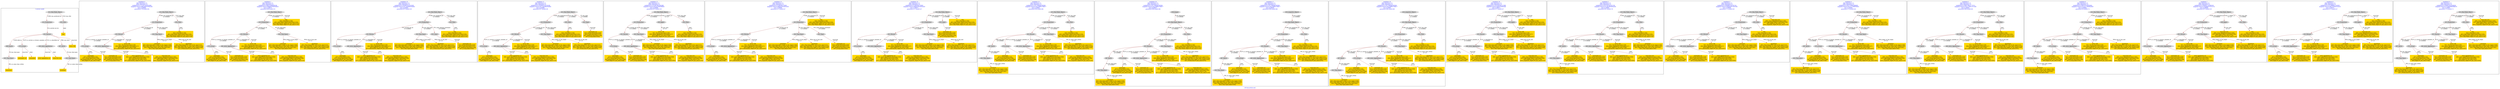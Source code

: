digraph n0 {
fontcolor="blue"
remincross="true"
label="s03-ima-artists.xml"
subgraph cluster_0 {
label="1-correct model"
n2[style="filled",color="white",fillcolor="lightgray",label="E12_Production1"];
n3[style="filled",color="white",fillcolor="lightgray",label="E21_Person1"];
n4[style="filled",color="white",fillcolor="lightgray",label="E69_Death1"];
n5[style="filled",color="white",fillcolor="lightgray",label="E74_Group1"];
n6[style="filled",color="white",fillcolor="lightgray",label="E82_Actor_Appellation1"];
n7[style="filled",color="white",fillcolor="lightgray",label="E67_Birth1"];
n8[shape="plaintext",style="filled",fillcolor="gold",label="Artist URI"];
n9[style="filled",color="white",fillcolor="lightgray",label="E22_Man-Made_Object1"];
n10[style="filled",color="white",fillcolor="lightgray",label="E35_Title1"];
n11[shape="plaintext",style="filled",fillcolor="gold",label="title"];
n12[style="filled",color="white",fillcolor="lightgray",label="E52_Time-Span1"];
n13[shape="plaintext",style="filled",fillcolor="gold",label="birthDate"];
n14[style="filled",color="white",fillcolor="lightgray",label="E52_Time-Span2"];
n15[shape="plaintext",style="filled",fillcolor="gold",label="deathDate"];
n16[shape="plaintext",style="filled",fillcolor="gold",label="nationality uri"];
n17[shape="plaintext",style="filled",fillcolor="gold",label="nationality"];
n18[shape="plaintext",style="filled",fillcolor="gold",label="artist appellation uri"];
n19[shape="plaintext",style="filled",fillcolor="gold",label="name first last"];
}
subgraph cluster_1 {
label="candidate 0\nlink coherence:1.0\nnode coherence:1.0\nconfidence:0.5715167592935849\nmapping score:0.5863389197645282\ncost:13.99968\n-precision:0.79-recall:0.65"
n21[style="filled",color="white",fillcolor="lightgray",label="E12_Production1"];
n22[style="filled",color="white",fillcolor="lightgray",label="E21_Person1"];
n23[style="filled",color="white",fillcolor="lightgray",label="E52_Time-Span2"];
n24[style="filled",color="white",fillcolor="lightgray",label="E74_Group1"];
n25[style="filled",color="white",fillcolor="lightgray",label="E82_Actor_Appellation1"];
n26[style="filled",color="white",fillcolor="lightgray",label="E22_Man-Made_Object1"];
n27[style="filled",color="white",fillcolor="lightgray",label="E35_Title1"];
n28[shape="plaintext",style="filled",fillcolor="gold",label="nationality\n[E74_Group,label,0.545]\n[E74_Group,classLink,0.339]\n[E8_Acquisition,P3_has_note,0.068]\n[E30_Right,P3_has_note,0.048]"];
n29[shape="plaintext",style="filled",fillcolor="gold",label="artist appellation uri\n[E82_Actor_Appellation,classLink,0.956]\n[E21_Person,classLink,0.035]\n[E30_Right,P3_has_note,0.007]\n[E73_Information_Object,P3_has_note,0.003]"];
n30[shape="plaintext",style="filled",fillcolor="gold",label="name first last\n[E82_Actor_Appellation,label,0.485]\n[E22_Man-Made_Object,classLink,0.268]\n[E30_Right,P3_has_note,0.124]\n[E33_Linguistic_Object,P3_has_note,0.123]"];
n31[shape="plaintext",style="filled",fillcolor="gold",label="Artist URI\n[E21_Person,classLink,0.548]\n[E82_Actor_Appellation,classLink,0.317]\n[E30_Right,P3_has_note,0.098]\n[E73_Information_Object,P3_has_note,0.037]"];
n32[shape="plaintext",style="filled",fillcolor="gold",label="birthDate\n[E52_Time-Span,P82a_begin_of_the_begin,0.595]\n[E52_Time-Span,P82_at_some_time_within,0.301]\n[E52_Time-Span,P82b_end_of_the_end,0.061]\n[E52_Time-Span,label,0.043]"];
n33[shape="plaintext",style="filled",fillcolor="gold",label="nationality uri\n[E74_Group,classLink,0.638]\n[E55_Type,classLink,0.212]\n[E57_Material,classLink,0.108]\n[E74_Group,label,0.042]"];
n34[shape="plaintext",style="filled",fillcolor="gold",label="deathDate\n[E52_Time-Span,P82b_end_of_the_end,0.512]\n[E52_Time-Span,P82_at_some_time_within,0.319]\n[E52_Time-Span,P82a_begin_of_the_begin,0.094]\n[E12_Production,P3_has_note,0.075]"];
n35[shape="plaintext",style="filled",fillcolor="gold",label="title\n[E35_Title,label,0.294]\n[E22_Man-Made_Object,classLink,0.253]\n[E73_Information_Object,P3_has_note,0.237]\n[E22_Man-Made_Object,P3_has_note,0.216]"];
}
subgraph cluster_2 {
label="candidate 1\nlink coherence:1.0\nnode coherence:1.0\nconfidence:0.566312489009196\nmapping score:0.5846041630030653\ncost:12.99973\n-precision:0.69-recall:0.53"
n37[style="filled",color="white",fillcolor="lightgray",label="E12_Production1"];
n38[style="filled",color="white",fillcolor="lightgray",label="E21_Person1"];
n39[style="filled",color="white",fillcolor="lightgray",label="E52_Time-Span2"];
n40[style="filled",color="white",fillcolor="lightgray",label="E74_Group1"];
n41[style="filled",color="white",fillcolor="lightgray",label="E82_Actor_Appellation1"];
n42[style="filled",color="white",fillcolor="lightgray",label="E22_Man-Made_Object1"];
n43[shape="plaintext",style="filled",fillcolor="gold",label="nationality\n[E74_Group,label,0.545]\n[E74_Group,classLink,0.339]\n[E8_Acquisition,P3_has_note,0.068]\n[E30_Right,P3_has_note,0.048]"];
n44[shape="plaintext",style="filled",fillcolor="gold",label="title\n[E35_Title,label,0.294]\n[E22_Man-Made_Object,classLink,0.253]\n[E73_Information_Object,P3_has_note,0.237]\n[E22_Man-Made_Object,P3_has_note,0.216]"];
n45[shape="plaintext",style="filled",fillcolor="gold",label="artist appellation uri\n[E82_Actor_Appellation,classLink,0.956]\n[E21_Person,classLink,0.035]\n[E30_Right,P3_has_note,0.007]\n[E73_Information_Object,P3_has_note,0.003]"];
n46[shape="plaintext",style="filled",fillcolor="gold",label="name first last\n[E82_Actor_Appellation,label,0.485]\n[E22_Man-Made_Object,classLink,0.268]\n[E30_Right,P3_has_note,0.124]\n[E33_Linguistic_Object,P3_has_note,0.123]"];
n47[shape="plaintext",style="filled",fillcolor="gold",label="Artist URI\n[E21_Person,classLink,0.548]\n[E82_Actor_Appellation,classLink,0.317]\n[E30_Right,P3_has_note,0.098]\n[E73_Information_Object,P3_has_note,0.037]"];
n48[shape="plaintext",style="filled",fillcolor="gold",label="birthDate\n[E52_Time-Span,P82a_begin_of_the_begin,0.595]\n[E52_Time-Span,P82_at_some_time_within,0.301]\n[E52_Time-Span,P82b_end_of_the_end,0.061]\n[E52_Time-Span,label,0.043]"];
n49[shape="plaintext",style="filled",fillcolor="gold",label="nationality uri\n[E74_Group,classLink,0.638]\n[E55_Type,classLink,0.212]\n[E57_Material,classLink,0.108]\n[E74_Group,label,0.042]"];
n50[shape="plaintext",style="filled",fillcolor="gold",label="deathDate\n[E52_Time-Span,P82b_end_of_the_end,0.512]\n[E52_Time-Span,P82_at_some_time_within,0.319]\n[E52_Time-Span,P82a_begin_of_the_begin,0.094]\n[E12_Production,P3_has_note,0.075]"];
}
subgraph cluster_3 {
label="candidate 10\nlink coherence:1.0\nnode coherence:1.0\nconfidence:0.5182097676150189\nmapping score:0.5477365892050062\ncost:14.99963\n-precision:0.67-recall:0.59"
n52[style="filled",color="white",fillcolor="lightgray",label="E12_Production1"];
n53[style="filled",color="white",fillcolor="lightgray",label="E21_Person1"];
n54[style="filled",color="white",fillcolor="lightgray",label="E52_Time-Span2"];
n55[style="filled",color="white",fillcolor="lightgray",label="E55_Type1"];
n56[style="filled",color="white",fillcolor="lightgray",label="E74_Group1"];
n57[style="filled",color="white",fillcolor="lightgray",label="E82_Actor_Appellation1"];
n58[style="filled",color="white",fillcolor="lightgray",label="E22_Man-Made_Object1"];
n59[style="filled",color="white",fillcolor="lightgray",label="E35_Title1"];
n60[shape="plaintext",style="filled",fillcolor="gold",label="nationality\n[E74_Group,label,0.545]\n[E74_Group,classLink,0.339]\n[E8_Acquisition,P3_has_note,0.068]\n[E30_Right,P3_has_note,0.048]"];
n61[shape="plaintext",style="filled",fillcolor="gold",label="artist appellation uri\n[E82_Actor_Appellation,classLink,0.956]\n[E21_Person,classLink,0.035]\n[E30_Right,P3_has_note,0.007]\n[E73_Information_Object,P3_has_note,0.003]"];
n62[shape="plaintext",style="filled",fillcolor="gold",label="name first last\n[E82_Actor_Appellation,label,0.485]\n[E22_Man-Made_Object,classLink,0.268]\n[E30_Right,P3_has_note,0.124]\n[E33_Linguistic_Object,P3_has_note,0.123]"];
n63[shape="plaintext",style="filled",fillcolor="gold",label="Artist URI\n[E21_Person,classLink,0.548]\n[E82_Actor_Appellation,classLink,0.317]\n[E30_Right,P3_has_note,0.098]\n[E73_Information_Object,P3_has_note,0.037]"];
n64[shape="plaintext",style="filled",fillcolor="gold",label="birthDate\n[E52_Time-Span,P82a_begin_of_the_begin,0.595]\n[E52_Time-Span,P82_at_some_time_within,0.301]\n[E52_Time-Span,P82b_end_of_the_end,0.061]\n[E52_Time-Span,label,0.043]"];
n65[shape="plaintext",style="filled",fillcolor="gold",label="nationality uri\n[E74_Group,classLink,0.638]\n[E55_Type,classLink,0.212]\n[E57_Material,classLink,0.108]\n[E74_Group,label,0.042]"];
n66[shape="plaintext",style="filled",fillcolor="gold",label="deathDate\n[E52_Time-Span,P82b_end_of_the_end,0.512]\n[E52_Time-Span,P82_at_some_time_within,0.319]\n[E52_Time-Span,P82a_begin_of_the_begin,0.094]\n[E12_Production,P3_has_note,0.075]"];
n67[shape="plaintext",style="filled",fillcolor="gold",label="title\n[E35_Title,label,0.294]\n[E22_Man-Made_Object,classLink,0.253]\n[E73_Information_Object,P3_has_note,0.237]\n[E22_Man-Made_Object,P3_has_note,0.216]"];
}
subgraph cluster_4 {
label="candidate 11\nlink coherence:1.0\nnode coherence:1.0\nconfidence:0.5182097676150189\nmapping score:0.5477365892050062\ncost:14.99966\n-precision:0.67-recall:0.59"
n69[style="filled",color="white",fillcolor="lightgray",label="E12_Production1"];
n70[style="filled",color="white",fillcolor="lightgray",label="E21_Person1"];
n71[style="filled",color="white",fillcolor="lightgray",label="E52_Time-Span2"];
n72[style="filled",color="white",fillcolor="lightgray",label="E74_Group1"];
n73[style="filled",color="white",fillcolor="lightgray",label="E82_Actor_Appellation1"];
n74[style="filled",color="white",fillcolor="lightgray",label="E22_Man-Made_Object1"];
n75[style="filled",color="white",fillcolor="lightgray",label="E35_Title1"];
n76[style="filled",color="white",fillcolor="lightgray",label="E55_Type2"];
n77[shape="plaintext",style="filled",fillcolor="gold",label="nationality\n[E74_Group,label,0.545]\n[E74_Group,classLink,0.339]\n[E8_Acquisition,P3_has_note,0.068]\n[E30_Right,P3_has_note,0.048]"];
n78[shape="plaintext",style="filled",fillcolor="gold",label="artist appellation uri\n[E82_Actor_Appellation,classLink,0.956]\n[E21_Person,classLink,0.035]\n[E30_Right,P3_has_note,0.007]\n[E73_Information_Object,P3_has_note,0.003]"];
n79[shape="plaintext",style="filled",fillcolor="gold",label="name first last\n[E82_Actor_Appellation,label,0.485]\n[E22_Man-Made_Object,classLink,0.268]\n[E30_Right,P3_has_note,0.124]\n[E33_Linguistic_Object,P3_has_note,0.123]"];
n80[shape="plaintext",style="filled",fillcolor="gold",label="Artist URI\n[E21_Person,classLink,0.548]\n[E82_Actor_Appellation,classLink,0.317]\n[E30_Right,P3_has_note,0.098]\n[E73_Information_Object,P3_has_note,0.037]"];
n81[shape="plaintext",style="filled",fillcolor="gold",label="birthDate\n[E52_Time-Span,P82a_begin_of_the_begin,0.595]\n[E52_Time-Span,P82_at_some_time_within,0.301]\n[E52_Time-Span,P82b_end_of_the_end,0.061]\n[E52_Time-Span,label,0.043]"];
n82[shape="plaintext",style="filled",fillcolor="gold",label="nationality uri\n[E74_Group,classLink,0.638]\n[E55_Type,classLink,0.212]\n[E57_Material,classLink,0.108]\n[E74_Group,label,0.042]"];
n83[shape="plaintext",style="filled",fillcolor="gold",label="deathDate\n[E52_Time-Span,P82b_end_of_the_end,0.512]\n[E52_Time-Span,P82_at_some_time_within,0.319]\n[E52_Time-Span,P82a_begin_of_the_begin,0.094]\n[E12_Production,P3_has_note,0.075]"];
n84[shape="plaintext",style="filled",fillcolor="gold",label="title\n[E35_Title,label,0.294]\n[E22_Man-Made_Object,classLink,0.253]\n[E73_Information_Object,P3_has_note,0.237]\n[E22_Man-Made_Object,P3_has_note,0.216]"];
}
subgraph cluster_5 {
label="candidate 12\nlink coherence:1.0\nnode coherence:1.0\nconfidence:0.5153307987981889\nmapping score:0.567610266266063\ncost:14.99968\n-precision:0.67-recall:0.59"
n86[style="filled",color="white",fillcolor="lightgray",label="E12_Production1"];
n87[style="filled",color="white",fillcolor="lightgray",label="E21_Person1"];
n88[style="filled",color="white",fillcolor="lightgray",label="E52_Time-Span2"];
n89[style="filled",color="white",fillcolor="lightgray",label="E74_Group1"];
n90[style="filled",color="white",fillcolor="lightgray",label="E82_Actor_Appellation1"];
n91[style="filled",color="white",fillcolor="lightgray",label="E22_Man-Made_Object1"];
n92[style="filled",color="white",fillcolor="lightgray",label="E30_Right1"];
n93[style="filled",color="white",fillcolor="lightgray",label="E35_Title1"];
n94[shape="plaintext",style="filled",fillcolor="gold",label="nationality\n[E74_Group,label,0.545]\n[E74_Group,classLink,0.339]\n[E8_Acquisition,P3_has_note,0.068]\n[E30_Right,P3_has_note,0.048]"];
n95[shape="plaintext",style="filled",fillcolor="gold",label="Artist URI\n[E21_Person,classLink,0.548]\n[E82_Actor_Appellation,classLink,0.317]\n[E30_Right,P3_has_note,0.098]\n[E73_Information_Object,P3_has_note,0.037]"];
n96[shape="plaintext",style="filled",fillcolor="gold",label="artist appellation uri\n[E82_Actor_Appellation,classLink,0.956]\n[E21_Person,classLink,0.035]\n[E30_Right,P3_has_note,0.007]\n[E73_Information_Object,P3_has_note,0.003]"];
n97[shape="plaintext",style="filled",fillcolor="gold",label="name first last\n[E82_Actor_Appellation,label,0.485]\n[E22_Man-Made_Object,classLink,0.268]\n[E30_Right,P3_has_note,0.124]\n[E33_Linguistic_Object,P3_has_note,0.123]"];
n98[shape="plaintext",style="filled",fillcolor="gold",label="birthDate\n[E52_Time-Span,P82a_begin_of_the_begin,0.595]\n[E52_Time-Span,P82_at_some_time_within,0.301]\n[E52_Time-Span,P82b_end_of_the_end,0.061]\n[E52_Time-Span,label,0.043]"];
n99[shape="plaintext",style="filled",fillcolor="gold",label="nationality uri\n[E74_Group,classLink,0.638]\n[E55_Type,classLink,0.212]\n[E57_Material,classLink,0.108]\n[E74_Group,label,0.042]"];
n100[shape="plaintext",style="filled",fillcolor="gold",label="deathDate\n[E52_Time-Span,P82b_end_of_the_end,0.512]\n[E52_Time-Span,P82_at_some_time_within,0.319]\n[E52_Time-Span,P82a_begin_of_the_begin,0.094]\n[E12_Production,P3_has_note,0.075]"];
n101[shape="plaintext",style="filled",fillcolor="gold",label="title\n[E35_Title,label,0.294]\n[E22_Man-Made_Object,classLink,0.253]\n[E73_Information_Object,P3_has_note,0.237]\n[E22_Man-Made_Object,P3_has_note,0.216]"];
}
subgraph cluster_6 {
label="candidate 13\nlink coherence:1.0\nnode coherence:1.0\nconfidence:0.51300549733063\nmapping score:0.5460018324435433\ncost:13.99968\n-precision:0.57-recall:0.47"
n103[style="filled",color="white",fillcolor="lightgray",label="E12_Production1"];
n104[style="filled",color="white",fillcolor="lightgray",label="E21_Person1"];
n105[style="filled",color="white",fillcolor="lightgray",label="E52_Time-Span2"];
n106[style="filled",color="white",fillcolor="lightgray",label="E55_Type1"];
n107[style="filled",color="white",fillcolor="lightgray",label="E74_Group1"];
n108[style="filled",color="white",fillcolor="lightgray",label="E82_Actor_Appellation1"];
n109[style="filled",color="white",fillcolor="lightgray",label="E22_Man-Made_Object1"];
n110[shape="plaintext",style="filled",fillcolor="gold",label="nationality\n[E74_Group,label,0.545]\n[E74_Group,classLink,0.339]\n[E8_Acquisition,P3_has_note,0.068]\n[E30_Right,P3_has_note,0.048]"];
n111[shape="plaintext",style="filled",fillcolor="gold",label="title\n[E35_Title,label,0.294]\n[E22_Man-Made_Object,classLink,0.253]\n[E73_Information_Object,P3_has_note,0.237]\n[E22_Man-Made_Object,P3_has_note,0.216]"];
n112[shape="plaintext",style="filled",fillcolor="gold",label="artist appellation uri\n[E82_Actor_Appellation,classLink,0.956]\n[E21_Person,classLink,0.035]\n[E30_Right,P3_has_note,0.007]\n[E73_Information_Object,P3_has_note,0.003]"];
n113[shape="plaintext",style="filled",fillcolor="gold",label="name first last\n[E82_Actor_Appellation,label,0.485]\n[E22_Man-Made_Object,classLink,0.268]\n[E30_Right,P3_has_note,0.124]\n[E33_Linguistic_Object,P3_has_note,0.123]"];
n114[shape="plaintext",style="filled",fillcolor="gold",label="Artist URI\n[E21_Person,classLink,0.548]\n[E82_Actor_Appellation,classLink,0.317]\n[E30_Right,P3_has_note,0.098]\n[E73_Information_Object,P3_has_note,0.037]"];
n115[shape="plaintext",style="filled",fillcolor="gold",label="birthDate\n[E52_Time-Span,P82a_begin_of_the_begin,0.595]\n[E52_Time-Span,P82_at_some_time_within,0.301]\n[E52_Time-Span,P82b_end_of_the_end,0.061]\n[E52_Time-Span,label,0.043]"];
n116[shape="plaintext",style="filled",fillcolor="gold",label="nationality uri\n[E74_Group,classLink,0.638]\n[E55_Type,classLink,0.212]\n[E57_Material,classLink,0.108]\n[E74_Group,label,0.042]"];
n117[shape="plaintext",style="filled",fillcolor="gold",label="deathDate\n[E52_Time-Span,P82b_end_of_the_end,0.512]\n[E52_Time-Span,P82_at_some_time_within,0.319]\n[E52_Time-Span,P82a_begin_of_the_begin,0.094]\n[E12_Production,P3_has_note,0.075]"];
}
subgraph cluster_7 {
label="candidate 14\nlink coherence:1.0\nnode coherence:1.0\nconfidence:0.51300549733063\nmapping score:0.5460018324435433\ncost:13.99971\n-precision:0.57-recall:0.47"
n119[style="filled",color="white",fillcolor="lightgray",label="E12_Production1"];
n120[style="filled",color="white",fillcolor="lightgray",label="E21_Person1"];
n121[style="filled",color="white",fillcolor="lightgray",label="E52_Time-Span2"];
n122[style="filled",color="white",fillcolor="lightgray",label="E74_Group1"];
n123[style="filled",color="white",fillcolor="lightgray",label="E82_Actor_Appellation1"];
n124[style="filled",color="white",fillcolor="lightgray",label="E22_Man-Made_Object1"];
n125[style="filled",color="white",fillcolor="lightgray",label="E55_Type2"];
n126[shape="plaintext",style="filled",fillcolor="gold",label="nationality\n[E74_Group,label,0.545]\n[E74_Group,classLink,0.339]\n[E8_Acquisition,P3_has_note,0.068]\n[E30_Right,P3_has_note,0.048]"];
n127[shape="plaintext",style="filled",fillcolor="gold",label="title\n[E35_Title,label,0.294]\n[E22_Man-Made_Object,classLink,0.253]\n[E73_Information_Object,P3_has_note,0.237]\n[E22_Man-Made_Object,P3_has_note,0.216]"];
n128[shape="plaintext",style="filled",fillcolor="gold",label="artist appellation uri\n[E82_Actor_Appellation,classLink,0.956]\n[E21_Person,classLink,0.035]\n[E30_Right,P3_has_note,0.007]\n[E73_Information_Object,P3_has_note,0.003]"];
n129[shape="plaintext",style="filled",fillcolor="gold",label="name first last\n[E82_Actor_Appellation,label,0.485]\n[E22_Man-Made_Object,classLink,0.268]\n[E30_Right,P3_has_note,0.124]\n[E33_Linguistic_Object,P3_has_note,0.123]"];
n130[shape="plaintext",style="filled",fillcolor="gold",label="Artist URI\n[E21_Person,classLink,0.548]\n[E82_Actor_Appellation,classLink,0.317]\n[E30_Right,P3_has_note,0.098]\n[E73_Information_Object,P3_has_note,0.037]"];
n131[shape="plaintext",style="filled",fillcolor="gold",label="birthDate\n[E52_Time-Span,P82a_begin_of_the_begin,0.595]\n[E52_Time-Span,P82_at_some_time_within,0.301]\n[E52_Time-Span,P82b_end_of_the_end,0.061]\n[E52_Time-Span,label,0.043]"];
n132[shape="plaintext",style="filled",fillcolor="gold",label="nationality uri\n[E74_Group,classLink,0.638]\n[E55_Type,classLink,0.212]\n[E57_Material,classLink,0.108]\n[E74_Group,label,0.042]"];
n133[shape="plaintext",style="filled",fillcolor="gold",label="deathDate\n[E52_Time-Span,P82b_end_of_the_end,0.512]\n[E52_Time-Span,P82_at_some_time_within,0.319]\n[E52_Time-Span,P82a_begin_of_the_begin,0.094]\n[E12_Production,P3_has_note,0.075]"];
}
subgraph cluster_8 {
label="candidate 15\nlink coherence:1.0\nnode coherence:1.0\nconfidence:0.5107764046169309\nmapping score:0.545258801538977\ncost:15.99961\n-precision:0.94-recall:0.88"
n135[style="filled",color="white",fillcolor="lightgray",label="E12_Production1"];
n136[style="filled",color="white",fillcolor="lightgray",label="E21_Person1"];
n137[style="filled",color="white",fillcolor="lightgray",label="E52_Time-Span2"];
n138[style="filled",color="white",fillcolor="lightgray",label="E67_Birth1"];
n139[style="filled",color="white",fillcolor="lightgray",label="E74_Group1"];
n140[style="filled",color="white",fillcolor="lightgray",label="E82_Actor_Appellation1"];
n141[style="filled",color="white",fillcolor="lightgray",label="E22_Man-Made_Object1"];
n142[style="filled",color="white",fillcolor="lightgray",label="E35_Title1"];
n143[style="filled",color="white",fillcolor="lightgray",label="E52_Time-Span1"];
n144[shape="plaintext",style="filled",fillcolor="gold",label="nationality\n[E74_Group,label,0.545]\n[E74_Group,classLink,0.339]\n[E8_Acquisition,P3_has_note,0.068]\n[E30_Right,P3_has_note,0.048]"];
n145[shape="plaintext",style="filled",fillcolor="gold",label="artist appellation uri\n[E82_Actor_Appellation,classLink,0.956]\n[E21_Person,classLink,0.035]\n[E30_Right,P3_has_note,0.007]\n[E73_Information_Object,P3_has_note,0.003]"];
n146[shape="plaintext",style="filled",fillcolor="gold",label="name first last\n[E82_Actor_Appellation,label,0.485]\n[E22_Man-Made_Object,classLink,0.268]\n[E30_Right,P3_has_note,0.124]\n[E33_Linguistic_Object,P3_has_note,0.123]"];
n147[shape="plaintext",style="filled",fillcolor="gold",label="Artist URI\n[E21_Person,classLink,0.548]\n[E82_Actor_Appellation,classLink,0.317]\n[E30_Right,P3_has_note,0.098]\n[E73_Information_Object,P3_has_note,0.037]"];
n148[shape="plaintext",style="filled",fillcolor="gold",label="deathDate\n[E52_Time-Span,P82b_end_of_the_end,0.512]\n[E52_Time-Span,P82_at_some_time_within,0.319]\n[E52_Time-Span,P82a_begin_of_the_begin,0.094]\n[E12_Production,P3_has_note,0.075]"];
n149[shape="plaintext",style="filled",fillcolor="gold",label="nationality uri\n[E74_Group,classLink,0.638]\n[E55_Type,classLink,0.212]\n[E57_Material,classLink,0.108]\n[E74_Group,label,0.042]"];
n150[shape="plaintext",style="filled",fillcolor="gold",label="birthDate\n[E52_Time-Span,P82a_begin_of_the_begin,0.595]\n[E52_Time-Span,P82_at_some_time_within,0.301]\n[E52_Time-Span,P82b_end_of_the_end,0.061]\n[E52_Time-Span,label,0.043]"];
n151[shape="plaintext",style="filled",fillcolor="gold",label="title\n[E35_Title,label,0.294]\n[E22_Man-Made_Object,classLink,0.253]\n[E73_Information_Object,P3_has_note,0.237]\n[E22_Man-Made_Object,P3_has_note,0.216]"];
}
subgraph cluster_9 {
label="candidate 16\nlink coherence:1.0\nnode coherence:1.0\nconfidence:0.5107764046169309\nmapping score:0.545258801538977\ncost:16.99957\n-precision:0.88-recall:0.88"
n153[style="filled",color="white",fillcolor="lightgray",label="E12_Production1"];
n154[style="filled",color="white",fillcolor="lightgray",label="E21_Person1"];
n155[style="filled",color="white",fillcolor="lightgray",label="E52_Time-Span2"];
n156[style="filled",color="white",fillcolor="lightgray",label="E67_Birth1"];
n157[style="filled",color="white",fillcolor="lightgray",label="E74_Group1"];
n158[style="filled",color="white",fillcolor="lightgray",label="E82_Actor_Appellation1"];
n159[style="filled",color="white",fillcolor="lightgray",label="E22_Man-Made_Object1"];
n160[style="filled",color="white",fillcolor="lightgray",label="E35_Title1"];
n161[style="filled",color="white",fillcolor="lightgray",label="E38_Image1"];
n162[style="filled",color="white",fillcolor="lightgray",label="E52_Time-Span1"];
n163[shape="plaintext",style="filled",fillcolor="gold",label="nationality\n[E74_Group,label,0.545]\n[E74_Group,classLink,0.339]\n[E8_Acquisition,P3_has_note,0.068]\n[E30_Right,P3_has_note,0.048]"];
n164[shape="plaintext",style="filled",fillcolor="gold",label="artist appellation uri\n[E82_Actor_Appellation,classLink,0.956]\n[E21_Person,classLink,0.035]\n[E30_Right,P3_has_note,0.007]\n[E73_Information_Object,P3_has_note,0.003]"];
n165[shape="plaintext",style="filled",fillcolor="gold",label="name first last\n[E82_Actor_Appellation,label,0.485]\n[E22_Man-Made_Object,classLink,0.268]\n[E30_Right,P3_has_note,0.124]\n[E33_Linguistic_Object,P3_has_note,0.123]"];
n166[shape="plaintext",style="filled",fillcolor="gold",label="Artist URI\n[E21_Person,classLink,0.548]\n[E82_Actor_Appellation,classLink,0.317]\n[E30_Right,P3_has_note,0.098]\n[E73_Information_Object,P3_has_note,0.037]"];
n167[shape="plaintext",style="filled",fillcolor="gold",label="deathDate\n[E52_Time-Span,P82b_end_of_the_end,0.512]\n[E52_Time-Span,P82_at_some_time_within,0.319]\n[E52_Time-Span,P82a_begin_of_the_begin,0.094]\n[E12_Production,P3_has_note,0.075]"];
n168[shape="plaintext",style="filled",fillcolor="gold",label="nationality uri\n[E74_Group,classLink,0.638]\n[E55_Type,classLink,0.212]\n[E57_Material,classLink,0.108]\n[E74_Group,label,0.042]"];
n169[shape="plaintext",style="filled",fillcolor="gold",label="birthDate\n[E52_Time-Span,P82a_begin_of_the_begin,0.595]\n[E52_Time-Span,P82_at_some_time_within,0.301]\n[E52_Time-Span,P82b_end_of_the_end,0.061]\n[E52_Time-Span,label,0.043]"];
n170[shape="plaintext",style="filled",fillcolor="gold",label="title\n[E35_Title,label,0.294]\n[E22_Man-Made_Object,classLink,0.253]\n[E73_Information_Object,P3_has_note,0.237]\n[E22_Man-Made_Object,P3_has_note,0.216]"];
}
subgraph cluster_10 {
label="candidate 17\nlink coherence:1.0\nnode coherence:1.0\nconfidence:0.5107764046169309\nmapping score:0.545258801538977\ncost:16.99959\n-precision:0.88-recall:0.88"
n172[style="filled",color="white",fillcolor="lightgray",label="E12_Production1"];
n173[style="filled",color="white",fillcolor="lightgray",label="E21_Person1"];
n174[style="filled",color="white",fillcolor="lightgray",label="E52_Time-Span2"];
n175[style="filled",color="white",fillcolor="lightgray",label="E67_Birth1"];
n176[style="filled",color="white",fillcolor="lightgray",label="E74_Group1"];
n177[style="filled",color="white",fillcolor="lightgray",label="E82_Actor_Appellation1"];
n178[style="filled",color="white",fillcolor="lightgray",label="E22_Man-Made_Object1"];
n179[style="filled",color="white",fillcolor="lightgray",label="E35_Title1"];
n180[style="filled",color="white",fillcolor="lightgray",label="E33_Linguistic_Object2"];
n181[style="filled",color="white",fillcolor="lightgray",label="E52_Time-Span1"];
n182[shape="plaintext",style="filled",fillcolor="gold",label="nationality\n[E74_Group,label,0.545]\n[E74_Group,classLink,0.339]\n[E8_Acquisition,P3_has_note,0.068]\n[E30_Right,P3_has_note,0.048]"];
n183[shape="plaintext",style="filled",fillcolor="gold",label="artist appellation uri\n[E82_Actor_Appellation,classLink,0.956]\n[E21_Person,classLink,0.035]\n[E30_Right,P3_has_note,0.007]\n[E73_Information_Object,P3_has_note,0.003]"];
n184[shape="plaintext",style="filled",fillcolor="gold",label="name first last\n[E82_Actor_Appellation,label,0.485]\n[E22_Man-Made_Object,classLink,0.268]\n[E30_Right,P3_has_note,0.124]\n[E33_Linguistic_Object,P3_has_note,0.123]"];
n185[shape="plaintext",style="filled",fillcolor="gold",label="Artist URI\n[E21_Person,classLink,0.548]\n[E82_Actor_Appellation,classLink,0.317]\n[E30_Right,P3_has_note,0.098]\n[E73_Information_Object,P3_has_note,0.037]"];
n186[shape="plaintext",style="filled",fillcolor="gold",label="deathDate\n[E52_Time-Span,P82b_end_of_the_end,0.512]\n[E52_Time-Span,P82_at_some_time_within,0.319]\n[E52_Time-Span,P82a_begin_of_the_begin,0.094]\n[E12_Production,P3_has_note,0.075]"];
n187[shape="plaintext",style="filled",fillcolor="gold",label="nationality uri\n[E74_Group,classLink,0.638]\n[E55_Type,classLink,0.212]\n[E57_Material,classLink,0.108]\n[E74_Group,label,0.042]"];
n188[shape="plaintext",style="filled",fillcolor="gold",label="birthDate\n[E52_Time-Span,P82a_begin_of_the_begin,0.595]\n[E52_Time-Span,P82_at_some_time_within,0.301]\n[E52_Time-Span,P82b_end_of_the_end,0.061]\n[E52_Time-Span,label,0.043]"];
n189[shape="plaintext",style="filled",fillcolor="gold",label="title\n[E35_Title,label,0.294]\n[E22_Man-Made_Object,classLink,0.253]\n[E73_Information_Object,P3_has_note,0.237]\n[E22_Man-Made_Object,P3_has_note,0.216]"];
}
subgraph cluster_11 {
label="candidate 18\nlink coherence:1.0\nnode coherence:1.0\nconfidence:0.5107764046169309\nmapping score:0.545258801538977\ncost:16.9996\n-precision:0.88-recall:0.88"
n191[style="filled",color="white",fillcolor="lightgray",label="E12_Production1"];
n192[style="filled",color="white",fillcolor="lightgray",label="E21_Person1"];
n193[style="filled",color="white",fillcolor="lightgray",label="E52_Time-Span2"];
n194[style="filled",color="white",fillcolor="lightgray",label="E67_Birth1"];
n195[style="filled",color="white",fillcolor="lightgray",label="E74_Group1"];
n196[style="filled",color="white",fillcolor="lightgray",label="E82_Actor_Appellation1"];
n197[style="filled",color="white",fillcolor="lightgray",label="E22_Man-Made_Object1"];
n198[style="filled",color="white",fillcolor="lightgray",label="E35_Title1"];
n199[style="filled",color="white",fillcolor="lightgray",label="E33_Linguistic_Object1"];
n200[style="filled",color="white",fillcolor="lightgray",label="E52_Time-Span1"];
n201[shape="plaintext",style="filled",fillcolor="gold",label="nationality\n[E74_Group,label,0.545]\n[E74_Group,classLink,0.339]\n[E8_Acquisition,P3_has_note,0.068]\n[E30_Right,P3_has_note,0.048]"];
n202[shape="plaintext",style="filled",fillcolor="gold",label="artist appellation uri\n[E82_Actor_Appellation,classLink,0.956]\n[E21_Person,classLink,0.035]\n[E30_Right,P3_has_note,0.007]\n[E73_Information_Object,P3_has_note,0.003]"];
n203[shape="plaintext",style="filled",fillcolor="gold",label="name first last\n[E82_Actor_Appellation,label,0.485]\n[E22_Man-Made_Object,classLink,0.268]\n[E30_Right,P3_has_note,0.124]\n[E33_Linguistic_Object,P3_has_note,0.123]"];
n204[shape="plaintext",style="filled",fillcolor="gold",label="Artist URI\n[E21_Person,classLink,0.548]\n[E82_Actor_Appellation,classLink,0.317]\n[E30_Right,P3_has_note,0.098]\n[E73_Information_Object,P3_has_note,0.037]"];
n205[shape="plaintext",style="filled",fillcolor="gold",label="deathDate\n[E52_Time-Span,P82b_end_of_the_end,0.512]\n[E52_Time-Span,P82_at_some_time_within,0.319]\n[E52_Time-Span,P82a_begin_of_the_begin,0.094]\n[E12_Production,P3_has_note,0.075]"];
n206[shape="plaintext",style="filled",fillcolor="gold",label="nationality uri\n[E74_Group,classLink,0.638]\n[E55_Type,classLink,0.212]\n[E57_Material,classLink,0.108]\n[E74_Group,label,0.042]"];
n207[shape="plaintext",style="filled",fillcolor="gold",label="birthDate\n[E52_Time-Span,P82a_begin_of_the_begin,0.595]\n[E52_Time-Span,P82_at_some_time_within,0.301]\n[E52_Time-Span,P82b_end_of_the_end,0.061]\n[E52_Time-Span,label,0.043]"];
n208[shape="plaintext",style="filled",fillcolor="gold",label="title\n[E35_Title,label,0.294]\n[E22_Man-Made_Object,classLink,0.253]\n[E73_Information_Object,P3_has_note,0.237]\n[E22_Man-Made_Object,P3_has_note,0.216]"];
}
subgraph cluster_12 {
label="candidate 19\nlink coherence:1.0\nnode coherence:1.0\nconfidence:0.5101265285137999\nmapping score:0.5658755095046\ncost:13.99973\n-precision:0.57-recall:0.47"
n210[style="filled",color="white",fillcolor="lightgray",label="E12_Production1"];
n211[style="filled",color="white",fillcolor="lightgray",label="E21_Person1"];
n212[style="filled",color="white",fillcolor="lightgray",label="E52_Time-Span2"];
n213[style="filled",color="white",fillcolor="lightgray",label="E74_Group1"];
n214[style="filled",color="white",fillcolor="lightgray",label="E82_Actor_Appellation1"];
n215[style="filled",color="white",fillcolor="lightgray",label="E22_Man-Made_Object1"];
n216[style="filled",color="white",fillcolor="lightgray",label="E30_Right1"];
n217[shape="plaintext",style="filled",fillcolor="gold",label="nationality\n[E74_Group,label,0.545]\n[E74_Group,classLink,0.339]\n[E8_Acquisition,P3_has_note,0.068]\n[E30_Right,P3_has_note,0.048]"];
n218[shape="plaintext",style="filled",fillcolor="gold",label="Artist URI\n[E21_Person,classLink,0.548]\n[E82_Actor_Appellation,classLink,0.317]\n[E30_Right,P3_has_note,0.098]\n[E73_Information_Object,P3_has_note,0.037]"];
n219[shape="plaintext",style="filled",fillcolor="gold",label="title\n[E35_Title,label,0.294]\n[E22_Man-Made_Object,classLink,0.253]\n[E73_Information_Object,P3_has_note,0.237]\n[E22_Man-Made_Object,P3_has_note,0.216]"];
n220[shape="plaintext",style="filled",fillcolor="gold",label="artist appellation uri\n[E82_Actor_Appellation,classLink,0.956]\n[E21_Person,classLink,0.035]\n[E30_Right,P3_has_note,0.007]\n[E73_Information_Object,P3_has_note,0.003]"];
n221[shape="plaintext",style="filled",fillcolor="gold",label="name first last\n[E82_Actor_Appellation,label,0.485]\n[E22_Man-Made_Object,classLink,0.268]\n[E30_Right,P3_has_note,0.124]\n[E33_Linguistic_Object,P3_has_note,0.123]"];
n222[shape="plaintext",style="filled",fillcolor="gold",label="birthDate\n[E52_Time-Span,P82a_begin_of_the_begin,0.595]\n[E52_Time-Span,P82_at_some_time_within,0.301]\n[E52_Time-Span,P82b_end_of_the_end,0.061]\n[E52_Time-Span,label,0.043]"];
n223[shape="plaintext",style="filled",fillcolor="gold",label="nationality uri\n[E74_Group,classLink,0.638]\n[E55_Type,classLink,0.212]\n[E57_Material,classLink,0.108]\n[E74_Group,label,0.042]"];
n224[shape="plaintext",style="filled",fillcolor="gold",label="deathDate\n[E52_Time-Span,P82b_end_of_the_end,0.512]\n[E52_Time-Span,P82_at_some_time_within,0.319]\n[E52_Time-Span,P82a_begin_of_the_begin,0.094]\n[E12_Production,P3_has_note,0.075]"];
}
subgraph cluster_13 {
label="candidate 2\nlink coherence:1.0\nnode coherence:1.0\nconfidence:0.5474756785332783\nmapping score:0.5574918928444261\ncost:15.99961\n-precision:0.81-recall:0.76"
n226[style="filled",color="white",fillcolor="lightgray",label="E12_Production1"];
n227[style="filled",color="white",fillcolor="lightgray",label="E21_Person1"];
n228[style="filled",color="white",fillcolor="lightgray",label="E52_Time-Span2"];
n229[style="filled",color="white",fillcolor="lightgray",label="E67_Birth1"];
n230[style="filled",color="white",fillcolor="lightgray",label="E74_Group1"];
n231[style="filled",color="white",fillcolor="lightgray",label="E82_Actor_Appellation1"];
n232[style="filled",color="white",fillcolor="lightgray",label="E22_Man-Made_Object1"];
n233[style="filled",color="white",fillcolor="lightgray",label="E35_Title1"];
n234[style="filled",color="white",fillcolor="lightgray",label="E52_Time-Span1"];
n235[shape="plaintext",style="filled",fillcolor="gold",label="nationality\n[E74_Group,label,0.545]\n[E74_Group,classLink,0.339]\n[E8_Acquisition,P3_has_note,0.068]\n[E30_Right,P3_has_note,0.048]"];
n236[shape="plaintext",style="filled",fillcolor="gold",label="artist appellation uri\n[E82_Actor_Appellation,classLink,0.956]\n[E21_Person,classLink,0.035]\n[E30_Right,P3_has_note,0.007]\n[E73_Information_Object,P3_has_note,0.003]"];
n237[shape="plaintext",style="filled",fillcolor="gold",label="name first last\n[E82_Actor_Appellation,label,0.485]\n[E22_Man-Made_Object,classLink,0.268]\n[E30_Right,P3_has_note,0.124]\n[E33_Linguistic_Object,P3_has_note,0.123]"];
n238[shape="plaintext",style="filled",fillcolor="gold",label="Artist URI\n[E21_Person,classLink,0.548]\n[E82_Actor_Appellation,classLink,0.317]\n[E30_Right,P3_has_note,0.098]\n[E73_Information_Object,P3_has_note,0.037]"];
n239[shape="plaintext",style="filled",fillcolor="gold",label="birthDate\n[E52_Time-Span,P82a_begin_of_the_begin,0.595]\n[E52_Time-Span,P82_at_some_time_within,0.301]\n[E52_Time-Span,P82b_end_of_the_end,0.061]\n[E52_Time-Span,label,0.043]"];
n240[shape="plaintext",style="filled",fillcolor="gold",label="nationality uri\n[E74_Group,classLink,0.638]\n[E55_Type,classLink,0.212]\n[E57_Material,classLink,0.108]\n[E74_Group,label,0.042]"];
n241[shape="plaintext",style="filled",fillcolor="gold",label="deathDate\n[E52_Time-Span,P82b_end_of_the_end,0.512]\n[E52_Time-Span,P82_at_some_time_within,0.319]\n[E52_Time-Span,P82a_begin_of_the_begin,0.094]\n[E12_Production,P3_has_note,0.075]"];
n242[shape="plaintext",style="filled",fillcolor="gold",label="title\n[E35_Title,label,0.294]\n[E22_Man-Made_Object,classLink,0.253]\n[E73_Information_Object,P3_has_note,0.237]\n[E22_Man-Made_Object,P3_has_note,0.216]"];
}
subgraph cluster_14 {
label="candidate 3\nlink coherence:1.0\nnode coherence:1.0\nconfidence:0.5444862226763705\nmapping score:0.5564954075587901\ncost:13.99968\n-precision:0.71-recall:0.59"
n244[style="filled",color="white",fillcolor="lightgray",label="E12_Production1"];
n245[style="filled",color="white",fillcolor="lightgray",label="E21_Person1"];
n246[style="filled",color="white",fillcolor="lightgray",label="E52_Time-Span2"];
n247[style="filled",color="white",fillcolor="lightgray",label="E74_Group1"];
n248[style="filled",color="white",fillcolor="lightgray",label="E82_Actor_Appellation1"];
n249[style="filled",color="white",fillcolor="lightgray",label="E22_Man-Made_Object1"];
n250[style="filled",color="white",fillcolor="lightgray",label="E35_Title1"];
n251[shape="plaintext",style="filled",fillcolor="gold",label="nationality\n[E74_Group,label,0.545]\n[E74_Group,classLink,0.339]\n[E8_Acquisition,P3_has_note,0.068]\n[E30_Right,P3_has_note,0.048]"];
n252[shape="plaintext",style="filled",fillcolor="gold",label="name first last\n[E82_Actor_Appellation,label,0.485]\n[E22_Man-Made_Object,classLink,0.268]\n[E30_Right,P3_has_note,0.124]\n[E33_Linguistic_Object,P3_has_note,0.123]"];
n253[shape="plaintext",style="filled",fillcolor="gold",label="artist appellation uri\n[E82_Actor_Appellation,classLink,0.956]\n[E21_Person,classLink,0.035]\n[E30_Right,P3_has_note,0.007]\n[E73_Information_Object,P3_has_note,0.003]"];
n254[shape="plaintext",style="filled",fillcolor="gold",label="Artist URI\n[E21_Person,classLink,0.548]\n[E82_Actor_Appellation,classLink,0.317]\n[E30_Right,P3_has_note,0.098]\n[E73_Information_Object,P3_has_note,0.037]"];
n255[shape="plaintext",style="filled",fillcolor="gold",label="birthDate\n[E52_Time-Span,P82a_begin_of_the_begin,0.595]\n[E52_Time-Span,P82_at_some_time_within,0.301]\n[E52_Time-Span,P82b_end_of_the_end,0.061]\n[E52_Time-Span,label,0.043]"];
n256[shape="plaintext",style="filled",fillcolor="gold",label="nationality uri\n[E74_Group,classLink,0.638]\n[E55_Type,classLink,0.212]\n[E57_Material,classLink,0.108]\n[E74_Group,label,0.042]"];
n257[shape="plaintext",style="filled",fillcolor="gold",label="deathDate\n[E52_Time-Span,P82b_end_of_the_end,0.512]\n[E52_Time-Span,P82_at_some_time_within,0.319]\n[E52_Time-Span,P82a_begin_of_the_begin,0.094]\n[E12_Production,P3_has_note,0.075]"];
n258[shape="plaintext",style="filled",fillcolor="gold",label="title\n[E35_Title,label,0.294]\n[E22_Man-Made_Object,classLink,0.253]\n[E73_Information_Object,P3_has_note,0.237]\n[E22_Man-Made_Object,P3_has_note,0.216]"];
}
subgraph cluster_15 {
label="candidate 4\nlink coherence:1.0\nnode coherence:1.0\nconfidence:0.5422714082488893\nmapping score:0.5557571360829631\ncost:14.99966\n-precision:0.73-recall:0.65"
n260[style="filled",color="white",fillcolor="lightgray",label="E12_Production1"];
n261[style="filled",color="white",fillcolor="lightgray",label="E21_Person1"];
n262[style="filled",color="white",fillcolor="lightgray",label="E52_Time-Span2"];
n263[style="filled",color="white",fillcolor="lightgray",label="E67_Birth1"];
n264[style="filled",color="white",fillcolor="lightgray",label="E74_Group1"];
n265[style="filled",color="white",fillcolor="lightgray",label="E82_Actor_Appellation1"];
n266[style="filled",color="white",fillcolor="lightgray",label="E22_Man-Made_Object1"];
n267[style="filled",color="white",fillcolor="lightgray",label="E52_Time-Span1"];
n268[shape="plaintext",style="filled",fillcolor="gold",label="nationality\n[E74_Group,label,0.545]\n[E74_Group,classLink,0.339]\n[E8_Acquisition,P3_has_note,0.068]\n[E30_Right,P3_has_note,0.048]"];
n269[shape="plaintext",style="filled",fillcolor="gold",label="title\n[E35_Title,label,0.294]\n[E22_Man-Made_Object,classLink,0.253]\n[E73_Information_Object,P3_has_note,0.237]\n[E22_Man-Made_Object,P3_has_note,0.216]"];
n270[shape="plaintext",style="filled",fillcolor="gold",label="artist appellation uri\n[E82_Actor_Appellation,classLink,0.956]\n[E21_Person,classLink,0.035]\n[E30_Right,P3_has_note,0.007]\n[E73_Information_Object,P3_has_note,0.003]"];
n271[shape="plaintext",style="filled",fillcolor="gold",label="name first last\n[E82_Actor_Appellation,label,0.485]\n[E22_Man-Made_Object,classLink,0.268]\n[E30_Right,P3_has_note,0.124]\n[E33_Linguistic_Object,P3_has_note,0.123]"];
n272[shape="plaintext",style="filled",fillcolor="gold",label="Artist URI\n[E21_Person,classLink,0.548]\n[E82_Actor_Appellation,classLink,0.317]\n[E30_Right,P3_has_note,0.098]\n[E73_Information_Object,P3_has_note,0.037]"];
n273[shape="plaintext",style="filled",fillcolor="gold",label="birthDate\n[E52_Time-Span,P82a_begin_of_the_begin,0.595]\n[E52_Time-Span,P82_at_some_time_within,0.301]\n[E52_Time-Span,P82b_end_of_the_end,0.061]\n[E52_Time-Span,label,0.043]"];
n274[shape="plaintext",style="filled",fillcolor="gold",label="nationality uri\n[E74_Group,classLink,0.638]\n[E55_Type,classLink,0.212]\n[E57_Material,classLink,0.108]\n[E74_Group,label,0.042]"];
n275[shape="plaintext",style="filled",fillcolor="gold",label="deathDate\n[E52_Time-Span,P82b_end_of_the_end,0.512]\n[E52_Time-Span,P82_at_some_time_within,0.319]\n[E52_Time-Span,P82a_begin_of_the_begin,0.094]\n[E12_Production,P3_has_note,0.075]"];
}
subgraph cluster_16 {
label="candidate 5\nlink coherence:1.0\nnode coherence:1.0\nconfidence:0.5348174853772375\nmapping score:0.5532724951257458\ncost:15.99961\n-precision:0.88-recall:0.82"
n277[style="filled",color="white",fillcolor="lightgray",label="E12_Production1"];
n278[style="filled",color="white",fillcolor="lightgray",label="E21_Person1"];
n279[style="filled",color="white",fillcolor="lightgray",label="E52_Time-Span2"];
n280[style="filled",color="white",fillcolor="lightgray",label="E67_Birth1"];
n281[style="filled",color="white",fillcolor="lightgray",label="E74_Group1"];
n282[style="filled",color="white",fillcolor="lightgray",label="E82_Actor_Appellation1"];
n283[style="filled",color="white",fillcolor="lightgray",label="E22_Man-Made_Object1"];
n284[style="filled",color="white",fillcolor="lightgray",label="E35_Title1"];
n285[style="filled",color="white",fillcolor="lightgray",label="E52_Time-Span1"];
n286[shape="plaintext",style="filled",fillcolor="gold",label="nationality\n[E74_Group,label,0.545]\n[E74_Group,classLink,0.339]\n[E8_Acquisition,P3_has_note,0.068]\n[E30_Right,P3_has_note,0.048]"];
n287[shape="plaintext",style="filled",fillcolor="gold",label="artist appellation uri\n[E82_Actor_Appellation,classLink,0.956]\n[E21_Person,classLink,0.035]\n[E30_Right,P3_has_note,0.007]\n[E73_Information_Object,P3_has_note,0.003]"];
n288[shape="plaintext",style="filled",fillcolor="gold",label="name first last\n[E82_Actor_Appellation,label,0.485]\n[E22_Man-Made_Object,classLink,0.268]\n[E30_Right,P3_has_note,0.124]\n[E33_Linguistic_Object,P3_has_note,0.123]"];
n289[shape="plaintext",style="filled",fillcolor="gold",label="Artist URI\n[E21_Person,classLink,0.548]\n[E82_Actor_Appellation,classLink,0.317]\n[E30_Right,P3_has_note,0.098]\n[E73_Information_Object,P3_has_note,0.037]"];
n290[shape="plaintext",style="filled",fillcolor="gold",label="nationality uri\n[E74_Group,classLink,0.638]\n[E55_Type,classLink,0.212]\n[E57_Material,classLink,0.108]\n[E74_Group,label,0.042]"];
n291[shape="plaintext",style="filled",fillcolor="gold",label="birthDate\n[E52_Time-Span,P82a_begin_of_the_begin,0.595]\n[E52_Time-Span,P82_at_some_time_within,0.301]\n[E52_Time-Span,P82b_end_of_the_end,0.061]\n[E52_Time-Span,label,0.043]"];
n292[shape="plaintext",style="filled",fillcolor="gold",label="deathDate\n[E52_Time-Span,P82b_end_of_the_end,0.512]\n[E52_Time-Span,P82_at_some_time_within,0.319]\n[E52_Time-Span,P82a_begin_of_the_begin,0.094]\n[E12_Production,P3_has_note,0.075]"];
n293[shape="plaintext",style="filled",fillcolor="gold",label="title\n[E35_Title,label,0.294]\n[E22_Man-Made_Object,classLink,0.253]\n[E73_Information_Object,P3_has_note,0.237]\n[E22_Man-Made_Object,P3_has_note,0.216]"];
}
subgraph cluster_17 {
label="candidate 6\nlink coherence:1.0\nnode coherence:1.0\nconfidence:0.5296132150928485\nmapping score:0.5515377383642829\ncost:14.99966\n-precision:0.8-recall:0.71"
n295[style="filled",color="white",fillcolor="lightgray",label="E12_Production1"];
n296[style="filled",color="white",fillcolor="lightgray",label="E21_Person1"];
n297[style="filled",color="white",fillcolor="lightgray",label="E52_Time-Span2"];
n298[style="filled",color="white",fillcolor="lightgray",label="E67_Birth1"];
n299[style="filled",color="white",fillcolor="lightgray",label="E74_Group1"];
n300[style="filled",color="white",fillcolor="lightgray",label="E82_Actor_Appellation1"];
n301[style="filled",color="white",fillcolor="lightgray",label="E22_Man-Made_Object1"];
n302[style="filled",color="white",fillcolor="lightgray",label="E52_Time-Span1"];
n303[shape="plaintext",style="filled",fillcolor="gold",label="nationality\n[E74_Group,label,0.545]\n[E74_Group,classLink,0.339]\n[E8_Acquisition,P3_has_note,0.068]\n[E30_Right,P3_has_note,0.048]"];
n304[shape="plaintext",style="filled",fillcolor="gold",label="title\n[E35_Title,label,0.294]\n[E22_Man-Made_Object,classLink,0.253]\n[E73_Information_Object,P3_has_note,0.237]\n[E22_Man-Made_Object,P3_has_note,0.216]"];
n305[shape="plaintext",style="filled",fillcolor="gold",label="artist appellation uri\n[E82_Actor_Appellation,classLink,0.956]\n[E21_Person,classLink,0.035]\n[E30_Right,P3_has_note,0.007]\n[E73_Information_Object,P3_has_note,0.003]"];
n306[shape="plaintext",style="filled",fillcolor="gold",label="name first last\n[E82_Actor_Appellation,label,0.485]\n[E22_Man-Made_Object,classLink,0.268]\n[E30_Right,P3_has_note,0.124]\n[E33_Linguistic_Object,P3_has_note,0.123]"];
n307[shape="plaintext",style="filled",fillcolor="gold",label="Artist URI\n[E21_Person,classLink,0.548]\n[E82_Actor_Appellation,classLink,0.317]\n[E30_Right,P3_has_note,0.098]\n[E73_Information_Object,P3_has_note,0.037]"];
n308[shape="plaintext",style="filled",fillcolor="gold",label="nationality uri\n[E74_Group,classLink,0.638]\n[E55_Type,classLink,0.212]\n[E57_Material,classLink,0.108]\n[E74_Group,label,0.042]"];
n309[shape="plaintext",style="filled",fillcolor="gold",label="birthDate\n[E52_Time-Span,P82a_begin_of_the_begin,0.595]\n[E52_Time-Span,P82_at_some_time_within,0.301]\n[E52_Time-Span,P82b_end_of_the_end,0.061]\n[E52_Time-Span,label,0.043]"];
n310[shape="plaintext",style="filled",fillcolor="gold",label="deathDate\n[E52_Time-Span,P82b_end_of_the_end,0.512]\n[E52_Time-Span,P82_at_some_time_within,0.319]\n[E52_Time-Span,P82a_begin_of_the_begin,0.094]\n[E12_Production,P3_has_note,0.075]"];
}
subgraph cluster_18 {
label="candidate 7\nlink coherence:1.0\nnode coherence:1.0\nconfidence:0.5264041710398193\nmapping score:0.5504680570132731\ncost:14.99968\n-precision:0.67-recall:0.59"
n312[style="filled",color="white",fillcolor="lightgray",label="E12_Production1"];
n313[style="filled",color="white",fillcolor="lightgray",label="E21_Person1"];
n314[style="filled",color="white",fillcolor="lightgray",label="E52_Time-Span2"];
n315[style="filled",color="white",fillcolor="lightgray",label="E74_Group1"];
n316[style="filled",color="white",fillcolor="lightgray",label="E82_Actor_Appellation1"];
n317[style="filled",color="white",fillcolor="lightgray",label="E22_Man-Made_Object1"];
n318[style="filled",color="white",fillcolor="lightgray",label="E30_Right1"];
n319[style="filled",color="white",fillcolor="lightgray",label="E35_Title1"];
n320[shape="plaintext",style="filled",fillcolor="gold",label="name first last\n[E82_Actor_Appellation,label,0.485]\n[E22_Man-Made_Object,classLink,0.268]\n[E30_Right,P3_has_note,0.124]\n[E33_Linguistic_Object,P3_has_note,0.123]"];
n321[shape="plaintext",style="filled",fillcolor="gold",label="nationality\n[E74_Group,label,0.545]\n[E74_Group,classLink,0.339]\n[E8_Acquisition,P3_has_note,0.068]\n[E30_Right,P3_has_note,0.048]"];
n322[shape="plaintext",style="filled",fillcolor="gold",label="artist appellation uri\n[E82_Actor_Appellation,classLink,0.956]\n[E21_Person,classLink,0.035]\n[E30_Right,P3_has_note,0.007]\n[E73_Information_Object,P3_has_note,0.003]"];
n323[shape="plaintext",style="filled",fillcolor="gold",label="Artist URI\n[E21_Person,classLink,0.548]\n[E82_Actor_Appellation,classLink,0.317]\n[E30_Right,P3_has_note,0.098]\n[E73_Information_Object,P3_has_note,0.037]"];
n324[shape="plaintext",style="filled",fillcolor="gold",label="birthDate\n[E52_Time-Span,P82a_begin_of_the_begin,0.595]\n[E52_Time-Span,P82_at_some_time_within,0.301]\n[E52_Time-Span,P82b_end_of_the_end,0.061]\n[E52_Time-Span,label,0.043]"];
n325[shape="plaintext",style="filled",fillcolor="gold",label="nationality uri\n[E74_Group,classLink,0.638]\n[E55_Type,classLink,0.212]\n[E57_Material,classLink,0.108]\n[E74_Group,label,0.042]"];
n326[shape="plaintext",style="filled",fillcolor="gold",label="deathDate\n[E52_Time-Span,P82b_end_of_the_end,0.512]\n[E52_Time-Span,P82_at_some_time_within,0.319]\n[E52_Time-Span,P82a_begin_of_the_begin,0.094]\n[E12_Production,P3_has_note,0.075]"];
n327[shape="plaintext",style="filled",fillcolor="gold",label="title\n[E35_Title,label,0.294]\n[E22_Man-Made_Object,classLink,0.253]\n[E73_Information_Object,P3_has_note,0.237]\n[E22_Man-Made_Object,P3_has_note,0.216]"];
}
subgraph cluster_19 {
label="candidate 8\nlink coherence:1.0\nnode coherence:1.0\nconfidence:0.5211999007554303\nmapping score:0.5487333002518101\ncost:13.99973\n-precision:0.57-recall:0.47"
n329[style="filled",color="white",fillcolor="lightgray",label="E12_Production1"];
n330[style="filled",color="white",fillcolor="lightgray",label="E21_Person1"];
n331[style="filled",color="white",fillcolor="lightgray",label="E52_Time-Span2"];
n332[style="filled",color="white",fillcolor="lightgray",label="E74_Group1"];
n333[style="filled",color="white",fillcolor="lightgray",label="E82_Actor_Appellation1"];
n334[style="filled",color="white",fillcolor="lightgray",label="E22_Man-Made_Object1"];
n335[style="filled",color="white",fillcolor="lightgray",label="E30_Right1"];
n336[shape="plaintext",style="filled",fillcolor="gold",label="name first last\n[E82_Actor_Appellation,label,0.485]\n[E22_Man-Made_Object,classLink,0.268]\n[E30_Right,P3_has_note,0.124]\n[E33_Linguistic_Object,P3_has_note,0.123]"];
n337[shape="plaintext",style="filled",fillcolor="gold",label="nationality\n[E74_Group,label,0.545]\n[E74_Group,classLink,0.339]\n[E8_Acquisition,P3_has_note,0.068]\n[E30_Right,P3_has_note,0.048]"];
n338[shape="plaintext",style="filled",fillcolor="gold",label="title\n[E35_Title,label,0.294]\n[E22_Man-Made_Object,classLink,0.253]\n[E73_Information_Object,P3_has_note,0.237]\n[E22_Man-Made_Object,P3_has_note,0.216]"];
n339[shape="plaintext",style="filled",fillcolor="gold",label="artist appellation uri\n[E82_Actor_Appellation,classLink,0.956]\n[E21_Person,classLink,0.035]\n[E30_Right,P3_has_note,0.007]\n[E73_Information_Object,P3_has_note,0.003]"];
n340[shape="plaintext",style="filled",fillcolor="gold",label="Artist URI\n[E21_Person,classLink,0.548]\n[E82_Actor_Appellation,classLink,0.317]\n[E30_Right,P3_has_note,0.098]\n[E73_Information_Object,P3_has_note,0.037]"];
n341[shape="plaintext",style="filled",fillcolor="gold",label="birthDate\n[E52_Time-Span,P82a_begin_of_the_begin,0.595]\n[E52_Time-Span,P82_at_some_time_within,0.301]\n[E52_Time-Span,P82b_end_of_the_end,0.061]\n[E52_Time-Span,label,0.043]"];
n342[shape="plaintext",style="filled",fillcolor="gold",label="nationality uri\n[E74_Group,classLink,0.638]\n[E55_Type,classLink,0.212]\n[E57_Material,classLink,0.108]\n[E74_Group,label,0.042]"];
n343[shape="plaintext",style="filled",fillcolor="gold",label="deathDate\n[E52_Time-Span,P82b_end_of_the_end,0.512]\n[E52_Time-Span,P82_at_some_time_within,0.319]\n[E52_Time-Span,P82a_begin_of_the_begin,0.094]\n[E12_Production,P3_has_note,0.075]"];
}
subgraph cluster_20 {
label="candidate 9\nlink coherence:1.0\nnode coherence:1.0\nconfidence:0.5204451419160638\nmapping score:0.5276483806386879\ncost:15.99961\n-precision:0.75-recall:0.71"
n345[style="filled",color="white",fillcolor="lightgray",label="E12_Production1"];
n346[style="filled",color="white",fillcolor="lightgray",label="E21_Person1"];
n347[style="filled",color="white",fillcolor="lightgray",label="E52_Time-Span2"];
n348[style="filled",color="white",fillcolor="lightgray",label="E67_Birth1"];
n349[style="filled",color="white",fillcolor="lightgray",label="E74_Group1"];
n350[style="filled",color="white",fillcolor="lightgray",label="E82_Actor_Appellation1"];
n351[style="filled",color="white",fillcolor="lightgray",label="E22_Man-Made_Object1"];
n352[style="filled",color="white",fillcolor="lightgray",label="E35_Title1"];
n353[style="filled",color="white",fillcolor="lightgray",label="E52_Time-Span1"];
n354[shape="plaintext",style="filled",fillcolor="gold",label="nationality\n[E74_Group,label,0.545]\n[E74_Group,classLink,0.339]\n[E8_Acquisition,P3_has_note,0.068]\n[E30_Right,P3_has_note,0.048]"];
n355[shape="plaintext",style="filled",fillcolor="gold",label="name first last\n[E82_Actor_Appellation,label,0.485]\n[E22_Man-Made_Object,classLink,0.268]\n[E30_Right,P3_has_note,0.124]\n[E33_Linguistic_Object,P3_has_note,0.123]"];
n356[shape="plaintext",style="filled",fillcolor="gold",label="artist appellation uri\n[E82_Actor_Appellation,classLink,0.956]\n[E21_Person,classLink,0.035]\n[E30_Right,P3_has_note,0.007]\n[E73_Information_Object,P3_has_note,0.003]"];
n357[shape="plaintext",style="filled",fillcolor="gold",label="Artist URI\n[E21_Person,classLink,0.548]\n[E82_Actor_Appellation,classLink,0.317]\n[E30_Right,P3_has_note,0.098]\n[E73_Information_Object,P3_has_note,0.037]"];
n358[shape="plaintext",style="filled",fillcolor="gold",label="birthDate\n[E52_Time-Span,P82a_begin_of_the_begin,0.595]\n[E52_Time-Span,P82_at_some_time_within,0.301]\n[E52_Time-Span,P82b_end_of_the_end,0.061]\n[E52_Time-Span,label,0.043]"];
n359[shape="plaintext",style="filled",fillcolor="gold",label="nationality uri\n[E74_Group,classLink,0.638]\n[E55_Type,classLink,0.212]\n[E57_Material,classLink,0.108]\n[E74_Group,label,0.042]"];
n360[shape="plaintext",style="filled",fillcolor="gold",label="deathDate\n[E52_Time-Span,P82b_end_of_the_end,0.512]\n[E52_Time-Span,P82_at_some_time_within,0.319]\n[E52_Time-Span,P82a_begin_of_the_begin,0.094]\n[E12_Production,P3_has_note,0.075]"];
n361[shape="plaintext",style="filled",fillcolor="gold",label="title\n[E35_Title,label,0.294]\n[E22_Man-Made_Object,classLink,0.253]\n[E73_Information_Object,P3_has_note,0.237]\n[E22_Man-Made_Object,P3_has_note,0.216]"];
}
n2 -> n3[color="brown",fontcolor="black",label="P14_carried_out_by"]
n3 -> n4[color="brown",fontcolor="black",label="P100i_died_in"]
n3 -> n5[color="brown",fontcolor="black",label="P107i_is_current_or_former_member_of"]
n3 -> n6[color="brown",fontcolor="black",label="P131_is_identified_by"]
n3 -> n7[color="brown",fontcolor="black",label="P98i_was_born"]
n3 -> n8[color="brown",fontcolor="black",label="classLink"]
n9 -> n10[color="brown",fontcolor="black",label="P102_has_title"]
n9 -> n2[color="brown",fontcolor="black",label="P108i_was_produced_by"]
n10 -> n11[color="brown",fontcolor="black",label="label"]
n12 -> n13[color="brown",fontcolor="black",label="P82_at_some_time_within"]
n14 -> n15[color="brown",fontcolor="black",label="P82_at_some_time_within"]
n7 -> n12[color="brown",fontcolor="black",label="P4_has_time-span"]
n4 -> n14[color="brown",fontcolor="black",label="P4_has_time-span"]
n5 -> n16[color="brown",fontcolor="black",label="classLink"]
n5 -> n17[color="brown",fontcolor="black",label="label"]
n6 -> n18[color="brown",fontcolor="black",label="classLink"]
n6 -> n19[color="brown",fontcolor="black",label="label"]
n21 -> n22[color="brown",fontcolor="black",label="P14_carried_out_by\nw=0.99993"]
n21 -> n23[color="brown",fontcolor="black",label="P4_has_time-span\nw=0.99995"]
n22 -> n24[color="brown",fontcolor="black",label="P107i_is_current_or_former_member_of\nw=0.99998"]
n22 -> n25[color="brown",fontcolor="black",label="P131_is_identified_by\nw=0.99994"]
n26 -> n21[color="brown",fontcolor="black",label="P108i_was_produced_by\nw=0.99993"]
n26 -> n27[color="brown",fontcolor="black",label="P102_has_title\nw=0.99995"]
n24 -> n28[color="brown",fontcolor="black",label="label\nw=1.0"]
n25 -> n29[color="brown",fontcolor="black",label="classLink\nw=1.0"]
n25 -> n30[color="brown",fontcolor="black",label="label\nw=1.0"]
n22 -> n31[color="brown",fontcolor="black",label="classLink\nw=1.0"]
n23 -> n32[color="brown",fontcolor="black",label="P82a_begin_of_the_begin\nw=1.0"]
n24 -> n33[color="brown",fontcolor="black",label="classLink\nw=1.0"]
n23 -> n34[color="brown",fontcolor="black",label="P82b_end_of_the_end\nw=1.0"]
n27 -> n35[color="brown",fontcolor="black",label="label\nw=1.0"]
n37 -> n38[color="brown",fontcolor="black",label="P14_carried_out_by\nw=0.99993"]
n37 -> n39[color="brown",fontcolor="black",label="P4_has_time-span\nw=0.99995"]
n38 -> n40[color="brown",fontcolor="black",label="P107i_is_current_or_former_member_of\nw=0.99998"]
n38 -> n41[color="brown",fontcolor="black",label="P131_is_identified_by\nw=0.99994"]
n42 -> n37[color="brown",fontcolor="black",label="P108i_was_produced_by\nw=0.99993"]
n40 -> n43[color="brown",fontcolor="black",label="label\nw=1.0"]
n42 -> n44[color="brown",fontcolor="black",label="classLink\nw=1.0"]
n41 -> n45[color="brown",fontcolor="black",label="classLink\nw=1.0"]
n41 -> n46[color="brown",fontcolor="black",label="label\nw=1.0"]
n38 -> n47[color="brown",fontcolor="black",label="classLink\nw=1.0"]
n39 -> n48[color="brown",fontcolor="black",label="P82a_begin_of_the_begin\nw=1.0"]
n40 -> n49[color="brown",fontcolor="black",label="classLink\nw=1.0"]
n39 -> n50[color="brown",fontcolor="black",label="P82b_end_of_the_end\nw=1.0"]
n52 -> n53[color="brown",fontcolor="black",label="P14_carried_out_by\nw=0.99993"]
n52 -> n54[color="brown",fontcolor="black",label="P4_has_time-span\nw=0.99995"]
n52 -> n55[color="brown",fontcolor="black",label="P32_used_general_technique\nw=0.99995"]
n53 -> n56[color="brown",fontcolor="black",label="P107i_is_current_or_former_member_of\nw=0.99998"]
n53 -> n57[color="brown",fontcolor="black",label="P131_is_identified_by\nw=0.99994"]
n58 -> n52[color="brown",fontcolor="black",label="P108i_was_produced_by\nw=0.99993"]
n58 -> n59[color="brown",fontcolor="black",label="P102_has_title\nw=0.99995"]
n56 -> n60[color="brown",fontcolor="black",label="label\nw=1.0"]
n57 -> n61[color="brown",fontcolor="black",label="classLink\nw=1.0"]
n57 -> n62[color="brown",fontcolor="black",label="label\nw=1.0"]
n53 -> n63[color="brown",fontcolor="black",label="classLink\nw=1.0"]
n54 -> n64[color="brown",fontcolor="black",label="P82a_begin_of_the_begin\nw=1.0"]
n55 -> n65[color="brown",fontcolor="black",label="classLink\nw=1.0"]
n54 -> n66[color="brown",fontcolor="black",label="P82b_end_of_the_end\nw=1.0"]
n59 -> n67[color="brown",fontcolor="black",label="label\nw=1.0"]
n69 -> n70[color="brown",fontcolor="black",label="P14_carried_out_by\nw=0.99993"]
n69 -> n71[color="brown",fontcolor="black",label="P4_has_time-span\nw=0.99995"]
n70 -> n72[color="brown",fontcolor="black",label="P107i_is_current_or_former_member_of\nw=0.99998"]
n70 -> n73[color="brown",fontcolor="black",label="P131_is_identified_by\nw=0.99994"]
n74 -> n69[color="brown",fontcolor="black",label="P108i_was_produced_by\nw=0.99993"]
n74 -> n75[color="brown",fontcolor="black",label="P102_has_title\nw=0.99995"]
n74 -> n76[color="brown",fontcolor="black",label="P2_has_type\nw=0.99998"]
n72 -> n77[color="brown",fontcolor="black",label="label\nw=1.0"]
n73 -> n78[color="brown",fontcolor="black",label="classLink\nw=1.0"]
n73 -> n79[color="brown",fontcolor="black",label="label\nw=1.0"]
n70 -> n80[color="brown",fontcolor="black",label="classLink\nw=1.0"]
n71 -> n81[color="brown",fontcolor="black",label="P82a_begin_of_the_begin\nw=1.0"]
n76 -> n82[color="brown",fontcolor="black",label="classLink\nw=1.0"]
n71 -> n83[color="brown",fontcolor="black",label="P82b_end_of_the_end\nw=1.0"]
n75 -> n84[color="brown",fontcolor="black",label="label\nw=1.0"]
n86 -> n87[color="brown",fontcolor="black",label="P14_carried_out_by\nw=0.99993"]
n86 -> n88[color="brown",fontcolor="black",label="P4_has_time-span\nw=0.99995"]
n87 -> n89[color="brown",fontcolor="black",label="P107i_is_current_or_former_member_of\nw=0.99998"]
n87 -> n90[color="brown",fontcolor="black",label="P131_is_identified_by\nw=0.99994"]
n91 -> n86[color="brown",fontcolor="black",label="P108i_was_produced_by\nw=0.99993"]
n91 -> n92[color="brown",fontcolor="black",label="P104_is_subject_to\nw=1.0"]
n91 -> n93[color="brown",fontcolor="black",label="P102_has_title\nw=0.99995"]
n89 -> n94[color="brown",fontcolor="black",label="label\nw=1.0"]
n92 -> n95[color="brown",fontcolor="black",label="P3_has_note\nw=1.0"]
n90 -> n96[color="brown",fontcolor="black",label="classLink\nw=1.0"]
n90 -> n97[color="brown",fontcolor="black",label="label\nw=1.0"]
n88 -> n98[color="brown",fontcolor="black",label="P82a_begin_of_the_begin\nw=1.0"]
n89 -> n99[color="brown",fontcolor="black",label="classLink\nw=1.0"]
n88 -> n100[color="brown",fontcolor="black",label="P82b_end_of_the_end\nw=1.0"]
n93 -> n101[color="brown",fontcolor="black",label="label\nw=1.0"]
n103 -> n104[color="brown",fontcolor="black",label="P14_carried_out_by\nw=0.99993"]
n103 -> n105[color="brown",fontcolor="black",label="P4_has_time-span\nw=0.99995"]
n103 -> n106[color="brown",fontcolor="black",label="P32_used_general_technique\nw=0.99995"]
n104 -> n107[color="brown",fontcolor="black",label="P107i_is_current_or_former_member_of\nw=0.99998"]
n104 -> n108[color="brown",fontcolor="black",label="P131_is_identified_by\nw=0.99994"]
n109 -> n103[color="brown",fontcolor="black",label="P108i_was_produced_by\nw=0.99993"]
n107 -> n110[color="brown",fontcolor="black",label="label\nw=1.0"]
n109 -> n111[color="brown",fontcolor="black",label="classLink\nw=1.0"]
n108 -> n112[color="brown",fontcolor="black",label="classLink\nw=1.0"]
n108 -> n113[color="brown",fontcolor="black",label="label\nw=1.0"]
n104 -> n114[color="brown",fontcolor="black",label="classLink\nw=1.0"]
n105 -> n115[color="brown",fontcolor="black",label="P82a_begin_of_the_begin\nw=1.0"]
n106 -> n116[color="brown",fontcolor="black",label="classLink\nw=1.0"]
n105 -> n117[color="brown",fontcolor="black",label="P82b_end_of_the_end\nw=1.0"]
n119 -> n120[color="brown",fontcolor="black",label="P14_carried_out_by\nw=0.99993"]
n119 -> n121[color="brown",fontcolor="black",label="P4_has_time-span\nw=0.99995"]
n120 -> n122[color="brown",fontcolor="black",label="P107i_is_current_or_former_member_of\nw=0.99998"]
n120 -> n123[color="brown",fontcolor="black",label="P131_is_identified_by\nw=0.99994"]
n124 -> n119[color="brown",fontcolor="black",label="P108i_was_produced_by\nw=0.99993"]
n124 -> n125[color="brown",fontcolor="black",label="P2_has_type\nw=0.99998"]
n122 -> n126[color="brown",fontcolor="black",label="label\nw=1.0"]
n124 -> n127[color="brown",fontcolor="black",label="classLink\nw=1.0"]
n123 -> n128[color="brown",fontcolor="black",label="classLink\nw=1.0"]
n123 -> n129[color="brown",fontcolor="black",label="label\nw=1.0"]
n120 -> n130[color="brown",fontcolor="black",label="classLink\nw=1.0"]
n121 -> n131[color="brown",fontcolor="black",label="P82a_begin_of_the_begin\nw=1.0"]
n125 -> n132[color="brown",fontcolor="black",label="classLink\nw=1.0"]
n121 -> n133[color="brown",fontcolor="black",label="P82b_end_of_the_end\nw=1.0"]
n135 -> n136[color="brown",fontcolor="black",label="P14_carried_out_by\nw=0.99993"]
n135 -> n137[color="brown",fontcolor="black",label="P4_has_time-span\nw=0.99995"]
n136 -> n138[color="brown",fontcolor="black",label="P98i_was_born\nw=0.99996"]
n136 -> n139[color="brown",fontcolor="black",label="P107i_is_current_or_former_member_of\nw=0.99998"]
n136 -> n140[color="brown",fontcolor="black",label="P131_is_identified_by\nw=0.99994"]
n141 -> n135[color="brown",fontcolor="black",label="P108i_was_produced_by\nw=0.99993"]
n141 -> n142[color="brown",fontcolor="black",label="P102_has_title\nw=0.99995"]
n138 -> n143[color="brown",fontcolor="black",label="P4_has_time-span\nw=0.99997"]
n139 -> n144[color="brown",fontcolor="black",label="label\nw=1.0"]
n140 -> n145[color="brown",fontcolor="black",label="classLink\nw=1.0"]
n140 -> n146[color="brown",fontcolor="black",label="label\nw=1.0"]
n136 -> n147[color="brown",fontcolor="black",label="classLink\nw=1.0"]
n137 -> n148[color="brown",fontcolor="black",label="P82_at_some_time_within\nw=1.0"]
n139 -> n149[color="brown",fontcolor="black",label="classLink\nw=1.0"]
n143 -> n150[color="brown",fontcolor="black",label="P82_at_some_time_within\nw=1.0"]
n142 -> n151[color="brown",fontcolor="black",label="label\nw=1.0"]
n153 -> n154[color="brown",fontcolor="black",label="P14_carried_out_by\nw=0.99993"]
n153 -> n155[color="brown",fontcolor="black",label="P4_has_time-span\nw=0.99995"]
n154 -> n156[color="brown",fontcolor="black",label="P98i_was_born\nw=0.99996"]
n154 -> n157[color="brown",fontcolor="black",label="P107i_is_current_or_former_member_of\nw=0.99998"]
n154 -> n158[color="brown",fontcolor="black",label="P131_is_identified_by\nw=0.99994"]
n159 -> n153[color="brown",fontcolor="black",label="P108i_was_produced_by\nw=0.99993"]
n159 -> n160[color="brown",fontcolor="black",label="P102_has_title\nw=0.99995"]
n161 -> n159[color="brown",fontcolor="black",label="P138_represents\nw=0.99996"]
n156 -> n162[color="brown",fontcolor="black",label="P4_has_time-span\nw=0.99997"]
n157 -> n163[color="brown",fontcolor="black",label="label\nw=1.0"]
n158 -> n164[color="brown",fontcolor="black",label="classLink\nw=1.0"]
n158 -> n165[color="brown",fontcolor="black",label="label\nw=1.0"]
n154 -> n166[color="brown",fontcolor="black",label="classLink\nw=1.0"]
n155 -> n167[color="brown",fontcolor="black",label="P82_at_some_time_within\nw=1.0"]
n157 -> n168[color="brown",fontcolor="black",label="classLink\nw=1.0"]
n162 -> n169[color="brown",fontcolor="black",label="P82_at_some_time_within\nw=1.0"]
n160 -> n170[color="brown",fontcolor="black",label="label\nw=1.0"]
n172 -> n173[color="brown",fontcolor="black",label="P14_carried_out_by\nw=0.99993"]
n172 -> n174[color="brown",fontcolor="black",label="P4_has_time-span\nw=0.99995"]
n173 -> n175[color="brown",fontcolor="black",label="P98i_was_born\nw=0.99996"]
n173 -> n176[color="brown",fontcolor="black",label="P107i_is_current_or_former_member_of\nw=0.99998"]
n173 -> n177[color="brown",fontcolor="black",label="P131_is_identified_by\nw=0.99994"]
n178 -> n172[color="brown",fontcolor="black",label="P108i_was_produced_by\nw=0.99993"]
n178 -> n179[color="brown",fontcolor="black",label="P102_has_title\nw=0.99995"]
n180 -> n178[color="brown",fontcolor="black",label="P129_is_about\nw=0.99998"]
n175 -> n181[color="brown",fontcolor="black",label="P4_has_time-span\nw=0.99997"]
n176 -> n182[color="brown",fontcolor="black",label="label\nw=1.0"]
n177 -> n183[color="brown",fontcolor="black",label="classLink\nw=1.0"]
n177 -> n184[color="brown",fontcolor="black",label="label\nw=1.0"]
n173 -> n185[color="brown",fontcolor="black",label="classLink\nw=1.0"]
n174 -> n186[color="brown",fontcolor="black",label="P82_at_some_time_within\nw=1.0"]
n176 -> n187[color="brown",fontcolor="black",label="classLink\nw=1.0"]
n181 -> n188[color="brown",fontcolor="black",label="P82_at_some_time_within\nw=1.0"]
n179 -> n189[color="brown",fontcolor="black",label="label\nw=1.0"]
n191 -> n192[color="brown",fontcolor="black",label="P14_carried_out_by\nw=0.99993"]
n191 -> n193[color="brown",fontcolor="black",label="P4_has_time-span\nw=0.99995"]
n192 -> n194[color="brown",fontcolor="black",label="P98i_was_born\nw=0.99996"]
n192 -> n195[color="brown",fontcolor="black",label="P107i_is_current_or_former_member_of\nw=0.99998"]
n192 -> n196[color="brown",fontcolor="black",label="P131_is_identified_by\nw=0.99994"]
n197 -> n191[color="brown",fontcolor="black",label="P108i_was_produced_by\nw=0.99993"]
n197 -> n198[color="brown",fontcolor="black",label="P102_has_title\nw=0.99995"]
n199 -> n197[color="brown",fontcolor="black",label="P129_is_about\nw=0.99999"]
n194 -> n200[color="brown",fontcolor="black",label="P4_has_time-span\nw=0.99997"]
n195 -> n201[color="brown",fontcolor="black",label="label\nw=1.0"]
n196 -> n202[color="brown",fontcolor="black",label="classLink\nw=1.0"]
n196 -> n203[color="brown",fontcolor="black",label="label\nw=1.0"]
n192 -> n204[color="brown",fontcolor="black",label="classLink\nw=1.0"]
n193 -> n205[color="brown",fontcolor="black",label="P82_at_some_time_within\nw=1.0"]
n195 -> n206[color="brown",fontcolor="black",label="classLink\nw=1.0"]
n200 -> n207[color="brown",fontcolor="black",label="P82_at_some_time_within\nw=1.0"]
n198 -> n208[color="brown",fontcolor="black",label="label\nw=1.0"]
n210 -> n211[color="brown",fontcolor="black",label="P14_carried_out_by\nw=0.99993"]
n210 -> n212[color="brown",fontcolor="black",label="P4_has_time-span\nw=0.99995"]
n211 -> n213[color="brown",fontcolor="black",label="P107i_is_current_or_former_member_of\nw=0.99998"]
n211 -> n214[color="brown",fontcolor="black",label="P131_is_identified_by\nw=0.99994"]
n215 -> n210[color="brown",fontcolor="black",label="P108i_was_produced_by\nw=0.99993"]
n215 -> n216[color="brown",fontcolor="black",label="P104_is_subject_to\nw=1.0"]
n213 -> n217[color="brown",fontcolor="black",label="label\nw=1.0"]
n216 -> n218[color="brown",fontcolor="black",label="P3_has_note\nw=1.0"]
n215 -> n219[color="brown",fontcolor="black",label="classLink\nw=1.0"]
n214 -> n220[color="brown",fontcolor="black",label="classLink\nw=1.0"]
n214 -> n221[color="brown",fontcolor="black",label="label\nw=1.0"]
n212 -> n222[color="brown",fontcolor="black",label="P82a_begin_of_the_begin\nw=1.0"]
n213 -> n223[color="brown",fontcolor="black",label="classLink\nw=1.0"]
n212 -> n224[color="brown",fontcolor="black",label="P82b_end_of_the_end\nw=1.0"]
n226 -> n227[color="brown",fontcolor="black",label="P14_carried_out_by\nw=0.99993"]
n226 -> n228[color="brown",fontcolor="black",label="P4_has_time-span\nw=0.99995"]
n227 -> n229[color="brown",fontcolor="black",label="P98i_was_born\nw=0.99996"]
n227 -> n230[color="brown",fontcolor="black",label="P107i_is_current_or_former_member_of\nw=0.99998"]
n227 -> n231[color="brown",fontcolor="black",label="P131_is_identified_by\nw=0.99994"]
n232 -> n226[color="brown",fontcolor="black",label="P108i_was_produced_by\nw=0.99993"]
n232 -> n233[color="brown",fontcolor="black",label="P102_has_title\nw=0.99995"]
n229 -> n234[color="brown",fontcolor="black",label="P4_has_time-span\nw=0.99997"]
n230 -> n235[color="brown",fontcolor="black",label="label\nw=1.0"]
n231 -> n236[color="brown",fontcolor="black",label="classLink\nw=1.0"]
n231 -> n237[color="brown",fontcolor="black",label="label\nw=1.0"]
n227 -> n238[color="brown",fontcolor="black",label="classLink\nw=1.0"]
n228 -> n239[color="brown",fontcolor="black",label="P82a_begin_of_the_begin\nw=1.0"]
n230 -> n240[color="brown",fontcolor="black",label="classLink\nw=1.0"]
n234 -> n241[color="brown",fontcolor="black",label="P82_at_some_time_within\nw=1.0"]
n233 -> n242[color="brown",fontcolor="black",label="label\nw=1.0"]
n244 -> n245[color="brown",fontcolor="black",label="P14_carried_out_by\nw=0.99993"]
n244 -> n246[color="brown",fontcolor="black",label="P4_has_time-span\nw=0.99995"]
n245 -> n247[color="brown",fontcolor="black",label="P107i_is_current_or_former_member_of\nw=0.99998"]
n245 -> n248[color="brown",fontcolor="black",label="P131_is_identified_by\nw=0.99994"]
n249 -> n244[color="brown",fontcolor="black",label="P108i_was_produced_by\nw=0.99993"]
n249 -> n250[color="brown",fontcolor="black",label="P102_has_title\nw=0.99995"]
n247 -> n251[color="brown",fontcolor="black",label="label\nw=1.0"]
n249 -> n252[color="brown",fontcolor="black",label="classLink\nw=1.0"]
n248 -> n253[color="brown",fontcolor="black",label="classLink\nw=1.0"]
n245 -> n254[color="brown",fontcolor="black",label="classLink\nw=1.0"]
n246 -> n255[color="brown",fontcolor="black",label="P82a_begin_of_the_begin\nw=1.0"]
n247 -> n256[color="brown",fontcolor="black",label="classLink\nw=1.0"]
n246 -> n257[color="brown",fontcolor="black",label="P82b_end_of_the_end\nw=1.0"]
n250 -> n258[color="brown",fontcolor="black",label="label\nw=1.0"]
n260 -> n261[color="brown",fontcolor="black",label="P14_carried_out_by\nw=0.99993"]
n260 -> n262[color="brown",fontcolor="black",label="P4_has_time-span\nw=0.99995"]
n261 -> n263[color="brown",fontcolor="black",label="P98i_was_born\nw=0.99996"]
n261 -> n264[color="brown",fontcolor="black",label="P107i_is_current_or_former_member_of\nw=0.99998"]
n261 -> n265[color="brown",fontcolor="black",label="P131_is_identified_by\nw=0.99994"]
n266 -> n260[color="brown",fontcolor="black",label="P108i_was_produced_by\nw=0.99993"]
n263 -> n267[color="brown",fontcolor="black",label="P4_has_time-span\nw=0.99997"]
n264 -> n268[color="brown",fontcolor="black",label="label\nw=1.0"]
n266 -> n269[color="brown",fontcolor="black",label="classLink\nw=1.0"]
n265 -> n270[color="brown",fontcolor="black",label="classLink\nw=1.0"]
n265 -> n271[color="brown",fontcolor="black",label="label\nw=1.0"]
n261 -> n272[color="brown",fontcolor="black",label="classLink\nw=1.0"]
n262 -> n273[color="brown",fontcolor="black",label="P82a_begin_of_the_begin\nw=1.0"]
n264 -> n274[color="brown",fontcolor="black",label="classLink\nw=1.0"]
n267 -> n275[color="brown",fontcolor="black",label="P82_at_some_time_within\nw=1.0"]
n277 -> n278[color="brown",fontcolor="black",label="P14_carried_out_by\nw=0.99993"]
n277 -> n279[color="brown",fontcolor="black",label="P4_has_time-span\nw=0.99995"]
n278 -> n280[color="brown",fontcolor="black",label="P98i_was_born\nw=0.99996"]
n278 -> n281[color="brown",fontcolor="black",label="P107i_is_current_or_former_member_of\nw=0.99998"]
n278 -> n282[color="brown",fontcolor="black",label="P131_is_identified_by\nw=0.99994"]
n283 -> n277[color="brown",fontcolor="black",label="P108i_was_produced_by\nw=0.99993"]
n283 -> n284[color="brown",fontcolor="black",label="P102_has_title\nw=0.99995"]
n280 -> n285[color="brown",fontcolor="black",label="P4_has_time-span\nw=0.99997"]
n281 -> n286[color="brown",fontcolor="black",label="label\nw=1.0"]
n282 -> n287[color="brown",fontcolor="black",label="classLink\nw=1.0"]
n282 -> n288[color="brown",fontcolor="black",label="label\nw=1.0"]
n278 -> n289[color="brown",fontcolor="black",label="classLink\nw=1.0"]
n281 -> n290[color="brown",fontcolor="black",label="classLink\nw=1.0"]
n285 -> n291[color="brown",fontcolor="black",label="P82_at_some_time_within\nw=1.0"]
n279 -> n292[color="brown",fontcolor="black",label="P82b_end_of_the_end\nw=1.0"]
n284 -> n293[color="brown",fontcolor="black",label="label\nw=1.0"]
n295 -> n296[color="brown",fontcolor="black",label="P14_carried_out_by\nw=0.99993"]
n295 -> n297[color="brown",fontcolor="black",label="P4_has_time-span\nw=0.99995"]
n296 -> n298[color="brown",fontcolor="black",label="P98i_was_born\nw=0.99996"]
n296 -> n299[color="brown",fontcolor="black",label="P107i_is_current_or_former_member_of\nw=0.99998"]
n296 -> n300[color="brown",fontcolor="black",label="P131_is_identified_by\nw=0.99994"]
n301 -> n295[color="brown",fontcolor="black",label="P108i_was_produced_by\nw=0.99993"]
n298 -> n302[color="brown",fontcolor="black",label="P4_has_time-span\nw=0.99997"]
n299 -> n303[color="brown",fontcolor="black",label="label\nw=1.0"]
n301 -> n304[color="brown",fontcolor="black",label="classLink\nw=1.0"]
n300 -> n305[color="brown",fontcolor="black",label="classLink\nw=1.0"]
n300 -> n306[color="brown",fontcolor="black",label="label\nw=1.0"]
n296 -> n307[color="brown",fontcolor="black",label="classLink\nw=1.0"]
n299 -> n308[color="brown",fontcolor="black",label="classLink\nw=1.0"]
n302 -> n309[color="brown",fontcolor="black",label="P82_at_some_time_within\nw=1.0"]
n297 -> n310[color="brown",fontcolor="black",label="P82b_end_of_the_end\nw=1.0"]
n312 -> n313[color="brown",fontcolor="black",label="P14_carried_out_by\nw=0.99993"]
n312 -> n314[color="brown",fontcolor="black",label="P4_has_time-span\nw=0.99995"]
n313 -> n315[color="brown",fontcolor="black",label="P107i_is_current_or_former_member_of\nw=0.99998"]
n313 -> n316[color="brown",fontcolor="black",label="P131_is_identified_by\nw=0.99994"]
n317 -> n312[color="brown",fontcolor="black",label="P108i_was_produced_by\nw=0.99993"]
n317 -> n318[color="brown",fontcolor="black",label="P104_is_subject_to\nw=1.0"]
n317 -> n319[color="brown",fontcolor="black",label="P102_has_title\nw=0.99995"]
n318 -> n320[color="brown",fontcolor="black",label="P3_has_note\nw=1.0"]
n315 -> n321[color="brown",fontcolor="black",label="label\nw=1.0"]
n316 -> n322[color="brown",fontcolor="black",label="classLink\nw=1.0"]
n313 -> n323[color="brown",fontcolor="black",label="classLink\nw=1.0"]
n314 -> n324[color="brown",fontcolor="black",label="P82a_begin_of_the_begin\nw=1.0"]
n315 -> n325[color="brown",fontcolor="black",label="classLink\nw=1.0"]
n314 -> n326[color="brown",fontcolor="black",label="P82b_end_of_the_end\nw=1.0"]
n319 -> n327[color="brown",fontcolor="black",label="label\nw=1.0"]
n329 -> n330[color="brown",fontcolor="black",label="P14_carried_out_by\nw=0.99993"]
n329 -> n331[color="brown",fontcolor="black",label="P4_has_time-span\nw=0.99995"]
n330 -> n332[color="brown",fontcolor="black",label="P107i_is_current_or_former_member_of\nw=0.99998"]
n330 -> n333[color="brown",fontcolor="black",label="P131_is_identified_by\nw=0.99994"]
n334 -> n329[color="brown",fontcolor="black",label="P108i_was_produced_by\nw=0.99993"]
n334 -> n335[color="brown",fontcolor="black",label="P104_is_subject_to\nw=1.0"]
n335 -> n336[color="brown",fontcolor="black",label="P3_has_note\nw=1.0"]
n332 -> n337[color="brown",fontcolor="black",label="label\nw=1.0"]
n334 -> n338[color="brown",fontcolor="black",label="classLink\nw=1.0"]
n333 -> n339[color="brown",fontcolor="black",label="classLink\nw=1.0"]
n330 -> n340[color="brown",fontcolor="black",label="classLink\nw=1.0"]
n331 -> n341[color="brown",fontcolor="black",label="P82a_begin_of_the_begin\nw=1.0"]
n332 -> n342[color="brown",fontcolor="black",label="classLink\nw=1.0"]
n331 -> n343[color="brown",fontcolor="black",label="P82b_end_of_the_end\nw=1.0"]
n345 -> n346[color="brown",fontcolor="black",label="P14_carried_out_by\nw=0.99993"]
n345 -> n347[color="brown",fontcolor="black",label="P4_has_time-span\nw=0.99995"]
n346 -> n348[color="brown",fontcolor="black",label="P98i_was_born\nw=0.99996"]
n346 -> n349[color="brown",fontcolor="black",label="P107i_is_current_or_former_member_of\nw=0.99998"]
n346 -> n350[color="brown",fontcolor="black",label="P131_is_identified_by\nw=0.99994"]
n351 -> n345[color="brown",fontcolor="black",label="P108i_was_produced_by\nw=0.99993"]
n351 -> n352[color="brown",fontcolor="black",label="P102_has_title\nw=0.99995"]
n348 -> n353[color="brown",fontcolor="black",label="P4_has_time-span\nw=0.99997"]
n349 -> n354[color="brown",fontcolor="black",label="label\nw=1.0"]
n351 -> n355[color="brown",fontcolor="black",label="classLink\nw=1.0"]
n350 -> n356[color="brown",fontcolor="black",label="classLink\nw=1.0"]
n346 -> n357[color="brown",fontcolor="black",label="classLink\nw=1.0"]
n347 -> n358[color="brown",fontcolor="black",label="P82a_begin_of_the_begin\nw=1.0"]
n349 -> n359[color="brown",fontcolor="black",label="classLink\nw=1.0"]
n353 -> n360[color="brown",fontcolor="black",label="P82_at_some_time_within\nw=1.0"]
n352 -> n361[color="brown",fontcolor="black",label="label\nw=1.0"]
}
